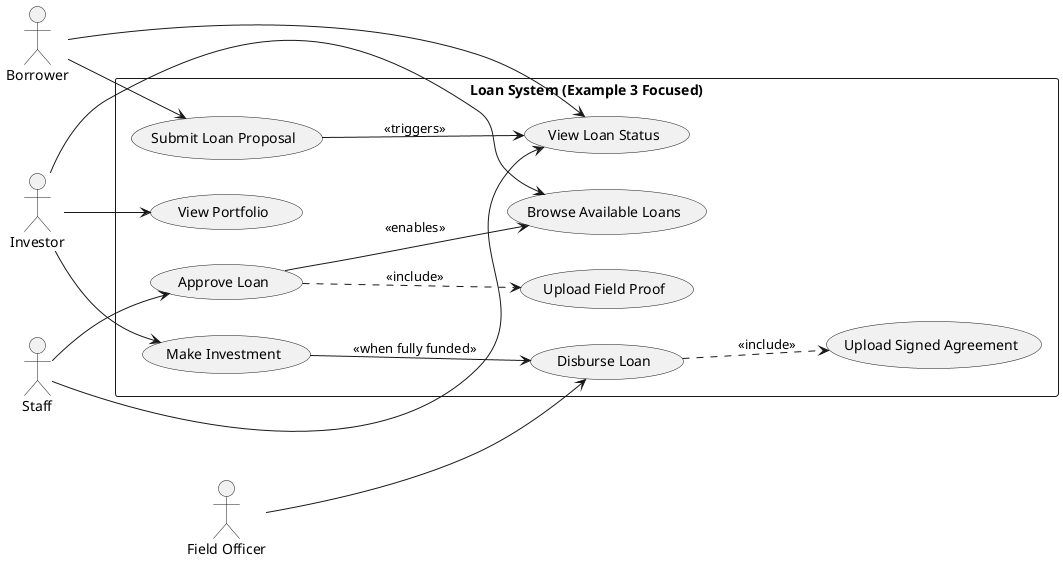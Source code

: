 @startuml refined_loan_system
left to right direction

actor "Borrower" as borrower
actor "Staff" as staff
actor "Investor" as investor
actor "Field Officer" as fieldOfficer

rectangle "Loan System (Example 3 Focused)" {

  ' Core Loan Lifecycle
  usecase "Submit Loan Proposal" as submitLoan
  usecase "View Loan Status" as viewStatus
  usecase "Approve Loan" as approveLoan
  usecase "Disburse Loan" as disburseLoan

  ' Investment Management
  usecase "Browse Available Loans" as browseLoans
  usecase "Make Investment" as makeInvestment
  usecase "View Portfolio" as viewPortfolio

  ' Document Handling (integrated)
  usecase "Upload Field Proof" as uploadProof
  usecase "Upload Signed Agreement" as uploadSigned
}

' Borrower interactions
borrower --> submitLoan
borrower --> viewStatus

' Staff interactions (approval with integrated survey)
staff --> viewStatus
staff --> approveLoan
approveLoan ..> uploadProof : <<include>>

' Investor interactions
investor --> browseLoans
investor --> makeInvestment
investor --> viewPortfolio

' Field Officer interactions
fieldOfficer --> disburseLoan
disburseLoan ..> uploadSigned : <<include>>

' Relationships
submitLoan --> viewStatus : <<triggers>>
approveLoan --> browseLoans : <<enables>>
makeInvestment --> disburseLoan : <<when fully funded>>

@enduml